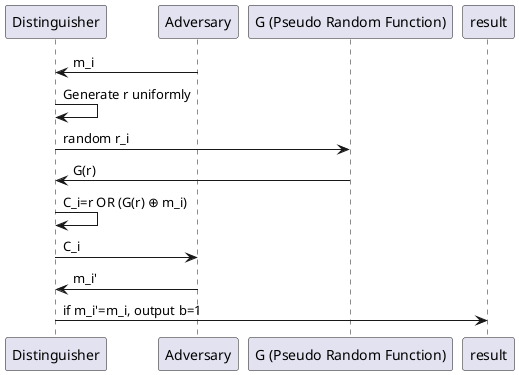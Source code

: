 @startuml
Distinguisher <- Adversary: m_i
Distinguisher -> Distinguisher: Generate r uniformly
"G (Pseudo Random Function)" <- Distinguisher: random r_i
"G (Pseudo Random Function)" -> Distinguisher: G(r)
Distinguisher -> Distinguisher: C_i=r OR (G(r) ⊕ m_i)
Distinguisher -> Adversary: C_i
Distinguisher <- Adversary: m_i'
Distinguisher -> "result": if m_i'=m_i, output b=1
@enduml
